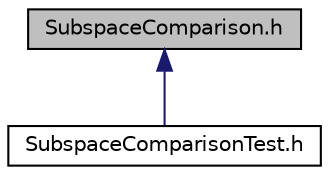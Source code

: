 digraph "SubspaceComparison.h"
{
  edge [fontname="Helvetica",fontsize="10",labelfontname="Helvetica",labelfontsize="10"];
  node [fontname="Helvetica",fontsize="10",shape=record];
  Node1 [label="SubspaceComparison.h",height=0.2,width=0.4,color="black", fillcolor="grey75", style="filled" fontcolor="black"];
  Node1 -> Node2 [dir="back",color="midnightblue",fontsize="10",style="solid",fontname="Helvetica"];
  Node2 [label="SubspaceComparisonTest.h",height=0.2,width=0.4,color="black", fillcolor="white", style="filled",URL="$_subspace_comparison_test_8h_source.html"];
}
